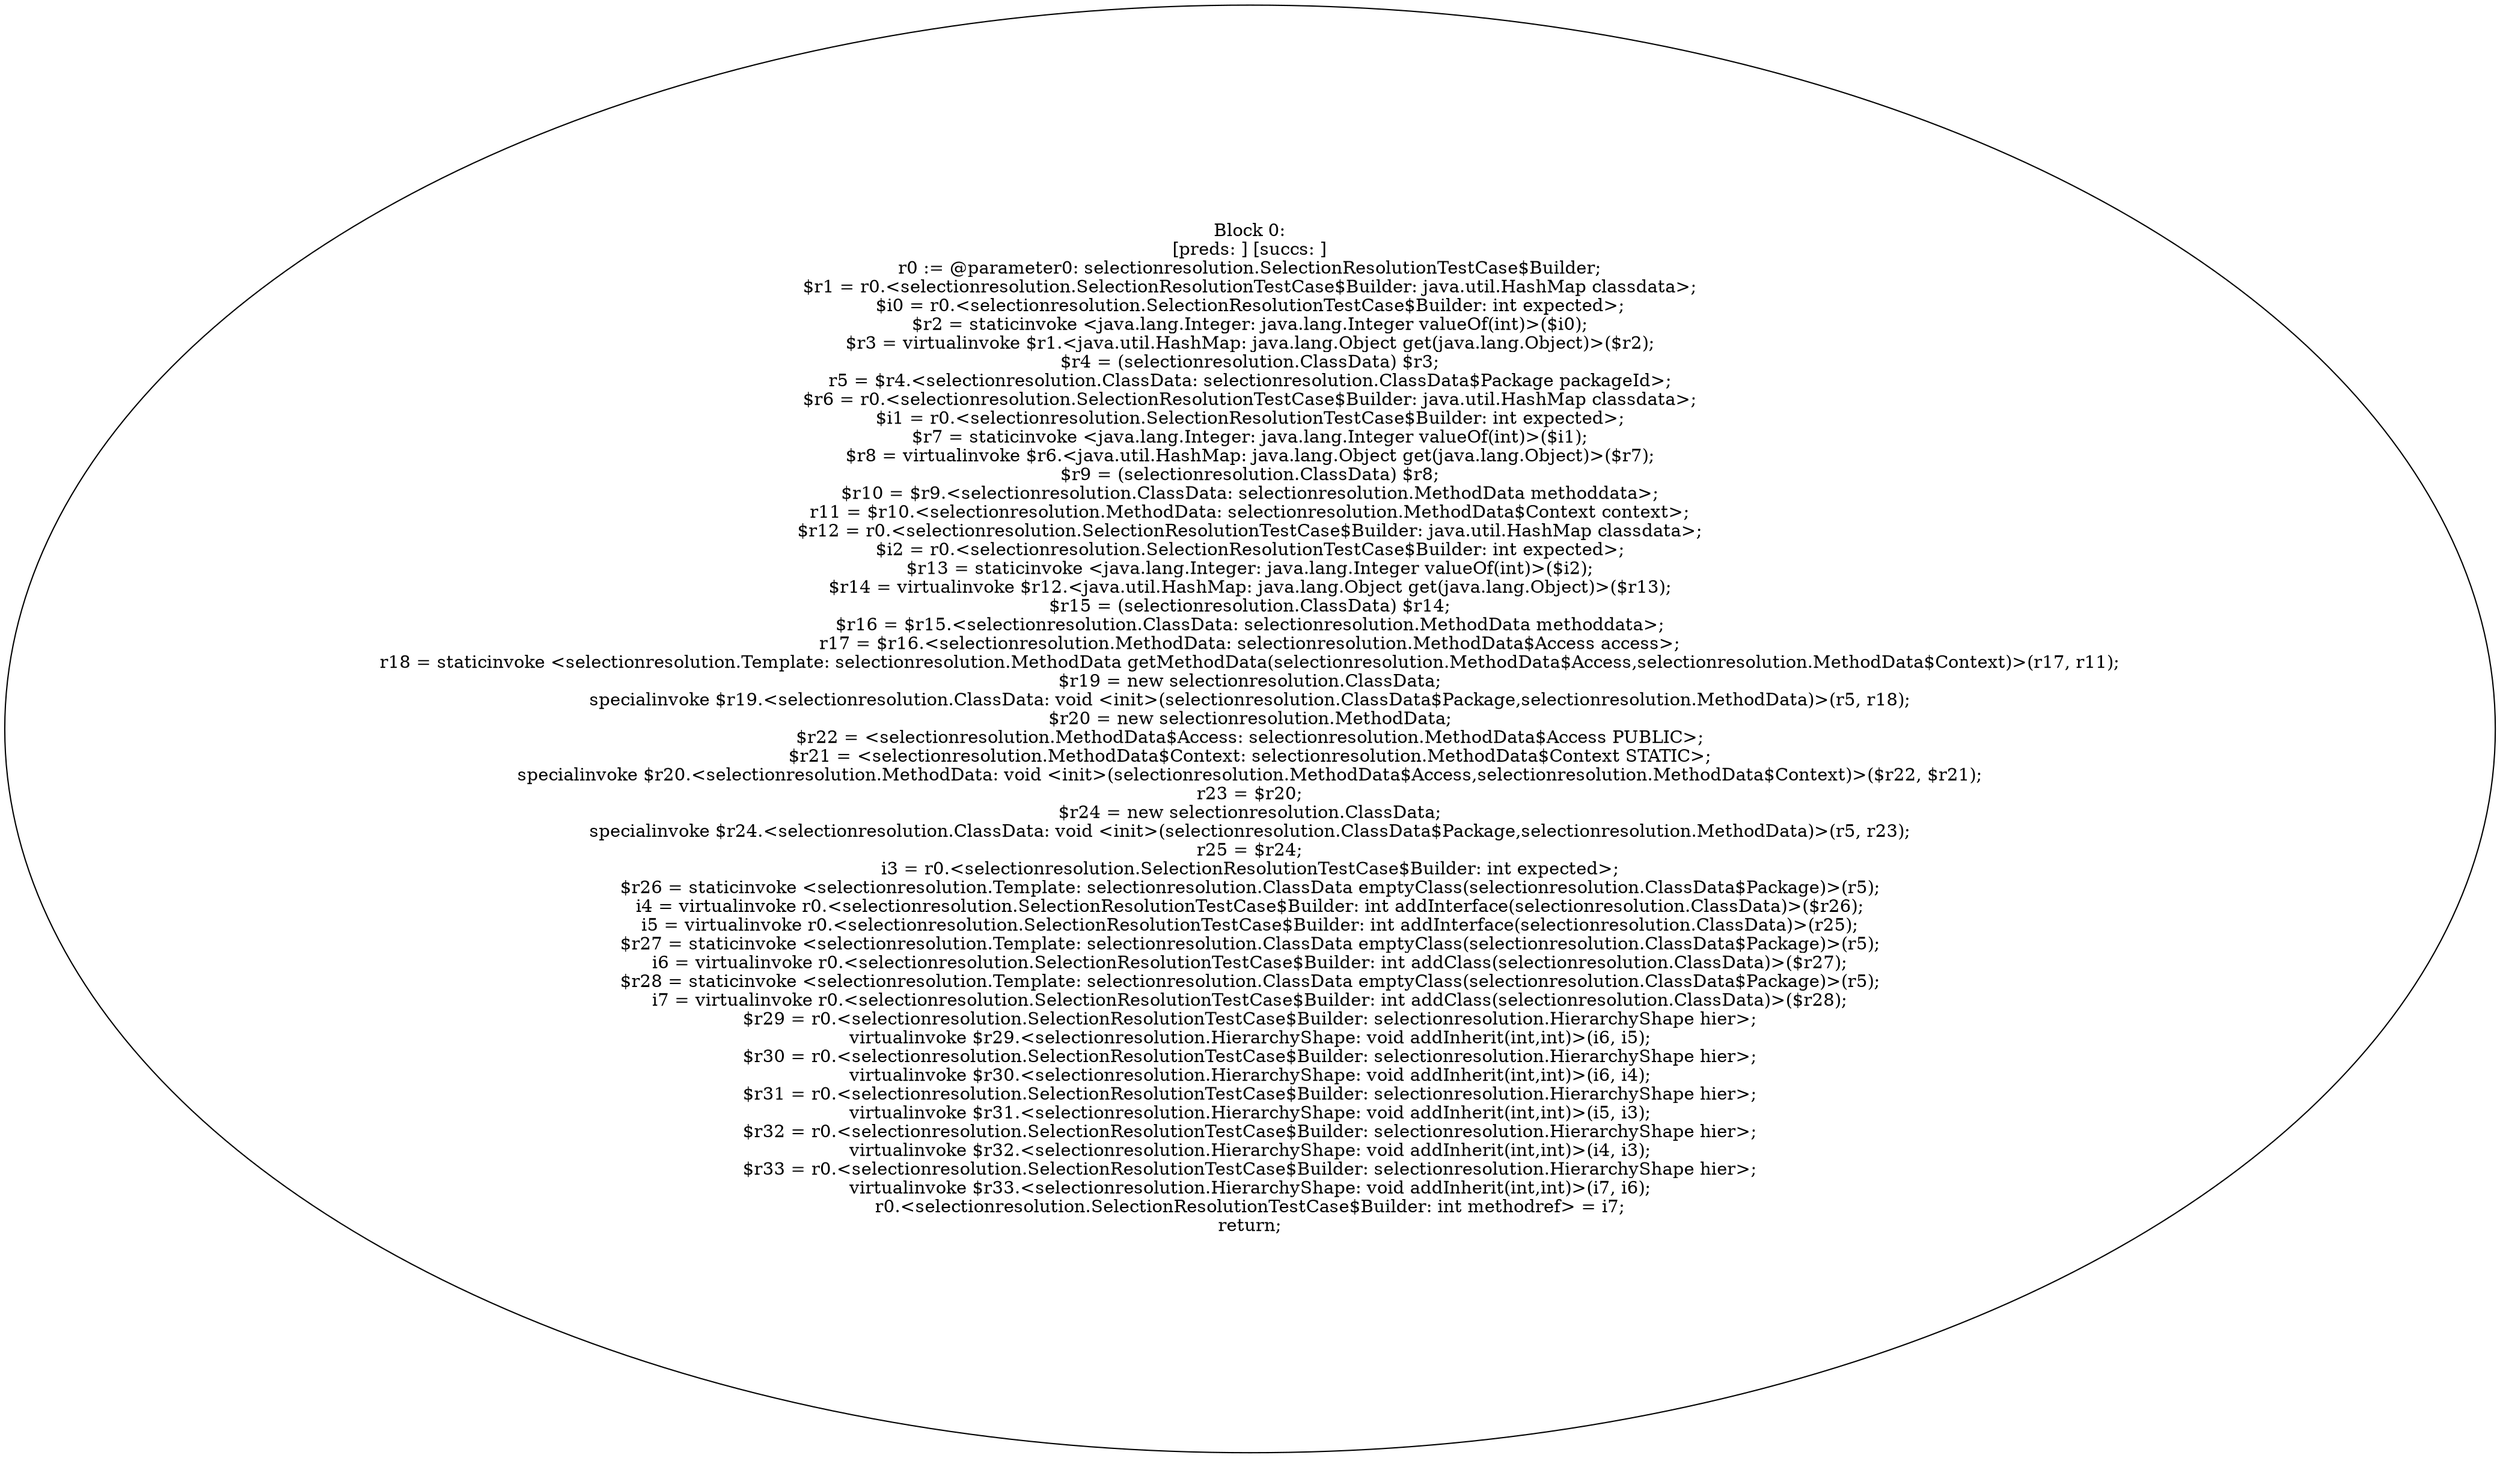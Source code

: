 digraph "unitGraph" {
    "Block 0:
[preds: ] [succs: ]
r0 := @parameter0: selectionresolution.SelectionResolutionTestCase$Builder;
$r1 = r0.<selectionresolution.SelectionResolutionTestCase$Builder: java.util.HashMap classdata>;
$i0 = r0.<selectionresolution.SelectionResolutionTestCase$Builder: int expected>;
$r2 = staticinvoke <java.lang.Integer: java.lang.Integer valueOf(int)>($i0);
$r3 = virtualinvoke $r1.<java.util.HashMap: java.lang.Object get(java.lang.Object)>($r2);
$r4 = (selectionresolution.ClassData) $r3;
r5 = $r4.<selectionresolution.ClassData: selectionresolution.ClassData$Package packageId>;
$r6 = r0.<selectionresolution.SelectionResolutionTestCase$Builder: java.util.HashMap classdata>;
$i1 = r0.<selectionresolution.SelectionResolutionTestCase$Builder: int expected>;
$r7 = staticinvoke <java.lang.Integer: java.lang.Integer valueOf(int)>($i1);
$r8 = virtualinvoke $r6.<java.util.HashMap: java.lang.Object get(java.lang.Object)>($r7);
$r9 = (selectionresolution.ClassData) $r8;
$r10 = $r9.<selectionresolution.ClassData: selectionresolution.MethodData methoddata>;
r11 = $r10.<selectionresolution.MethodData: selectionresolution.MethodData$Context context>;
$r12 = r0.<selectionresolution.SelectionResolutionTestCase$Builder: java.util.HashMap classdata>;
$i2 = r0.<selectionresolution.SelectionResolutionTestCase$Builder: int expected>;
$r13 = staticinvoke <java.lang.Integer: java.lang.Integer valueOf(int)>($i2);
$r14 = virtualinvoke $r12.<java.util.HashMap: java.lang.Object get(java.lang.Object)>($r13);
$r15 = (selectionresolution.ClassData) $r14;
$r16 = $r15.<selectionresolution.ClassData: selectionresolution.MethodData methoddata>;
r17 = $r16.<selectionresolution.MethodData: selectionresolution.MethodData$Access access>;
r18 = staticinvoke <selectionresolution.Template: selectionresolution.MethodData getMethodData(selectionresolution.MethodData$Access,selectionresolution.MethodData$Context)>(r17, r11);
$r19 = new selectionresolution.ClassData;
specialinvoke $r19.<selectionresolution.ClassData: void <init>(selectionresolution.ClassData$Package,selectionresolution.MethodData)>(r5, r18);
$r20 = new selectionresolution.MethodData;
$r22 = <selectionresolution.MethodData$Access: selectionresolution.MethodData$Access PUBLIC>;
$r21 = <selectionresolution.MethodData$Context: selectionresolution.MethodData$Context STATIC>;
specialinvoke $r20.<selectionresolution.MethodData: void <init>(selectionresolution.MethodData$Access,selectionresolution.MethodData$Context)>($r22, $r21);
r23 = $r20;
$r24 = new selectionresolution.ClassData;
specialinvoke $r24.<selectionresolution.ClassData: void <init>(selectionresolution.ClassData$Package,selectionresolution.MethodData)>(r5, r23);
r25 = $r24;
i3 = r0.<selectionresolution.SelectionResolutionTestCase$Builder: int expected>;
$r26 = staticinvoke <selectionresolution.Template: selectionresolution.ClassData emptyClass(selectionresolution.ClassData$Package)>(r5);
i4 = virtualinvoke r0.<selectionresolution.SelectionResolutionTestCase$Builder: int addInterface(selectionresolution.ClassData)>($r26);
i5 = virtualinvoke r0.<selectionresolution.SelectionResolutionTestCase$Builder: int addInterface(selectionresolution.ClassData)>(r25);
$r27 = staticinvoke <selectionresolution.Template: selectionresolution.ClassData emptyClass(selectionresolution.ClassData$Package)>(r5);
i6 = virtualinvoke r0.<selectionresolution.SelectionResolutionTestCase$Builder: int addClass(selectionresolution.ClassData)>($r27);
$r28 = staticinvoke <selectionresolution.Template: selectionresolution.ClassData emptyClass(selectionresolution.ClassData$Package)>(r5);
i7 = virtualinvoke r0.<selectionresolution.SelectionResolutionTestCase$Builder: int addClass(selectionresolution.ClassData)>($r28);
$r29 = r0.<selectionresolution.SelectionResolutionTestCase$Builder: selectionresolution.HierarchyShape hier>;
virtualinvoke $r29.<selectionresolution.HierarchyShape: void addInherit(int,int)>(i6, i5);
$r30 = r0.<selectionresolution.SelectionResolutionTestCase$Builder: selectionresolution.HierarchyShape hier>;
virtualinvoke $r30.<selectionresolution.HierarchyShape: void addInherit(int,int)>(i6, i4);
$r31 = r0.<selectionresolution.SelectionResolutionTestCase$Builder: selectionresolution.HierarchyShape hier>;
virtualinvoke $r31.<selectionresolution.HierarchyShape: void addInherit(int,int)>(i5, i3);
$r32 = r0.<selectionresolution.SelectionResolutionTestCase$Builder: selectionresolution.HierarchyShape hier>;
virtualinvoke $r32.<selectionresolution.HierarchyShape: void addInherit(int,int)>(i4, i3);
$r33 = r0.<selectionresolution.SelectionResolutionTestCase$Builder: selectionresolution.HierarchyShape hier>;
virtualinvoke $r33.<selectionresolution.HierarchyShape: void addInherit(int,int)>(i7, i6);
r0.<selectionresolution.SelectionResolutionTestCase$Builder: int methodref> = i7;
return;
"
}
